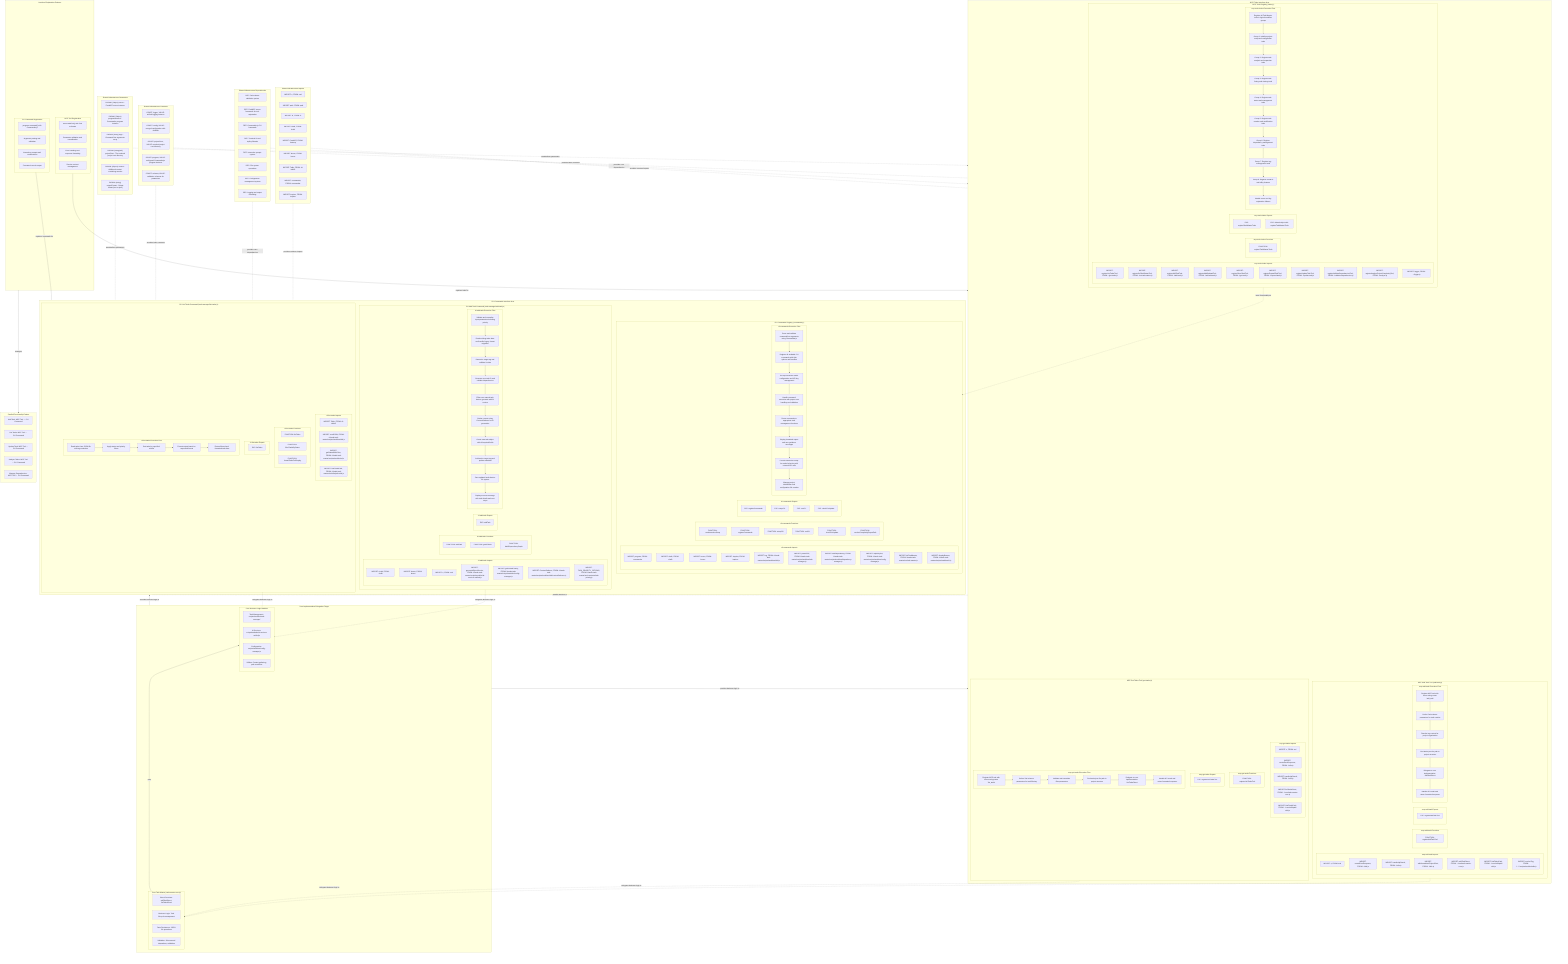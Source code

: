 flowchart TB
    %% SHARED INFRASTRUCTURE INHERITANCE - Interface Layer inherits from Shared Infrastructure
    subgraph SharedInfrastructureImports["Shared-Infrastructure-Imports"]
        SI1["IMPORT: z, FROM: zod"]
        SI2["IMPORT: path, FROM: path"]
        SI3["IMPORT: fs, FROM: fs"]
        SI4["IMPORT: chalk, FROM: chalk"]
        SI5["IMPORT: FastMCP, FROM: fastmcp"]
        SI6["IMPORT: boxen, FROM: boxen"]
        SI7["IMPORT: Table, FROM: cli-table3"]
        SI8["IMPORT: commander, FROM: commander"]
        SI9["IMPORT: inquirer, FROM: inquirer"]
    end
    
    subgraph SharedInfrastructureDependencies["Shared-Infrastructure-Dependencies"]
        SD1["DEP: Zod schema validation system"]
        SD2["DEP: FastMCP server framework for tool registration"]
        SD3["DEP: Commander.js CLI framework"]
        SD4["DEP: Terminal UI and styling libraries"]
        SD5["DEP: Interactive prompt system"]
        SD6["DEP: File system operations"]
        SD7["DEP: Configuration management system"]
        SD8["DEP: Logging and output formatting"]
    end
    
    subgraph SharedInfrastructureConstants["Shared-Infrastructure-Constants"]
        SC1["CONST: logger, VALUE: unified logging instance"]
        SC2["CONST: config, VALUE: merged configuration with defaults"]
        SC3["CONST: projectRoot, VALUE: resolved project root directory"]
        SC4["CONST: program, VALUE: configured Commander.js program instance"]
        SC5["CONST: schema, VALUE: validation schemas for parameters"]
    end
    
    subgraph SharedInfrastructureParameters["Shared-Infrastructure-Parameters"]
        SP1["PARAM: {Object} server - FastMCP server instance"]
        SP2["PARAM: {Object} programInstance - Commander program instance"]
        SP3["PARAM: {Array} argv - Command line arguments array"]
        SP4["PARAM: {string|null} projectRoot - The resolved project root directory"]
        SP5["PARAM: {Object} context - Additional context containing session"]
        SP6["PARAM: {string} outputFormat - Output format (text or json)"]
    end
    
    %% MCP TOOLS INTERFACE - Protocol interface for MCP clients
    subgraph MCPToolsInterface["MCP-Tools-Interface-Area"]
        subgraph mcpToolsIndex["MCP Tools Registry (index.js)"]
            subgraph mtiImports["mcp-tools-index-Imports"]
                MTII1["IMPORT: registerListTasksTool, FROM: ./get-tasks.js"]
                MTII2["IMPORT: registerSetTaskStatusTool, FROM: ./set-task-status.js"]
                MTII3["IMPORT: registerAddTaskTool, FROM: ./add-task.js"]
                MTII4["IMPORT: registerAddSubtaskTool, FROM: ./add-subtask.js"]
                MTII5["IMPORT: registerShowTaskTool, FROM: ./get-task.js"]
                MTII6["IMPORT: registerExpandTaskTool, FROM: ./expand-task.js"]
                MTII7["IMPORT: registerUpdateTaskTool, FROM: ./update-task.js"]
                MTII8["IMPORT: registerValidateDependenciesTool, FROM: ./validate-dependencies.js"]
                MTII9["IMPORT: registerAnalyzeProjectComplexityTool, FROM: ./analyze.js"]
                MTII10["IMPORT: logger, FROM: ../logger.js"]
            end
            
            subgraph mtiFunctions["mcp-tools-index-Functions"]
                MTIF1["FUNCTION: registerTaskMasterTools"]
            end
            
            subgraph mtiExports["mcp-tools-index-Exports"]
                MTIE1["EXP: registerTaskMasterTools"]
                MTIE2["EXP: default object with registerTaskMasterTools"]
            end
            
            subgraph mtiFlow["mcp-tools-index-Execution Flow"]
                MTIFL1["Register all Task Master tools in logical workflow groups"]
                MTIFL2["Group 1: Initialize project setup and configuration tools"]
                MTIFL3["Group 2: Register task analysis and expansion tools"]
                MTIFL4["Group 3: Register task listing and viewing tools"]
                MTIFL5["Group 4: Register task status and management tools"]
                MTIFL6["Group 5: Register task creation and modification tools"]
                MTIFL7["Group 6: Register dependency management tools"]
                MTIFL8["Group 7: Register tag management tools"]
                MTIFL9["Group 8: Register research and utility features"]
                MTIFL10["Handle errors and log registration failures"]
            end
        end
        
        subgraph mcpAddTask["MCP Add Task Tool (add-task.js)"]
            subgraph matImports["mcp-add-task-Imports"]
                MATI1["IMPORT: z, FROM: zod"]
                MATI2["IMPORT: createErrorResponse, FROM: ./utils.js"]
                MATI3["IMPORT: handleApiResult, FROM: ./utils.js"]
                MATI4["IMPORT: withNormalizedProjectRoot, FROM: ./utils.js"]
                MATI5["IMPORT: addTaskDirect, FROM: ../core/task-master-core.js"]
                MATI6["IMPORT: findTasksPath, FROM: ../core/utils/path-utils.js"]
                MATI7["IMPORT: resolveTag, FROM: ../../../scripts/modules/utils.js"]
            end
            
            subgraph matFunctions["mcp-add-task-Functions"]
                MATF1["FUNCTION: registerAddTaskTool"]
            end
            
            subgraph matExports["mcp-add-task-Exports"]
                MATE1["EXP: registerAddTaskTool"]
            end
            
            subgraph matFlow["mcp-add-task-Execution Flow"]
                MATFL1["Register MCP tool with server using name 'add_task'"]
                MATFL2["Define Zod schema parameters for task creation"]
                MATFL3["Resolve tag context for project organization"]
                MATFL4["Find tasks.json file path in project structure"]
                MATFL5["Delegate to core implementation: addTaskDirect"]
                MATFL6["Handle API result and return formatted response"]
            end
        end
        
        subgraph mcpGetTasks["MCP Get Tasks Tool (get-tasks.js)"]
            subgraph mgtImports["mcp-get-tasks-Imports"]
                MGTI1["IMPORT: z, FROM: zod"]
                MGTI2["IMPORT: createErrorResponse, FROM: ./utils.js"]
                MGTI3["IMPORT: handleApiResult, FROM: ./utils.js"]
                MGTI4["IMPORT: listTasksDirect, FROM: ../core/task-master-core.js"]
                MGTI5["IMPORT: findTasksPath, FROM: ../core/utils/path-utils.js"]
            end
            
            subgraph mgtFunctions["mcp-get-tasks-Functions"]
                MGTF1["FUNCTION: registerListTasksTool"]
            end
            
            subgraph mgtExports["mcp-get-tasks-Exports"]
                MGTE1["EXP: registerListTasksTool"]
            end
            
            subgraph mgtFlow["mcp-get-tasks-Execution Flow"]
                MGTFL1["Register MCP tool with server using name 'list_tasks'"]
                MGTFL2["Define Zod schema parameters for task filtering"]
                MGTFL3["Validate and normalize filter parameters"]
                MGTFL4["Find tasks.json file path in project structure"]
                MGTFL5["Delegate to core implementation: listTasksDirect"]
                MGTFL6["Handle API result and return formatted response"]
            end
        end
    end
    
    %% CLI COMMANDS INTERFACE - Command-line interface for users
    subgraph CLICommandsInterface["CLI-Commands-Interface-Area"]
        subgraph cliCommands["CLI Commands Registry (commands.js)"]
            subgraph ccImports["cli-commands-Imports"]
                CCI1["IMPORT: program, FROM: commander"]
                CCI2["IMPORT: chalk, FROM: chalk"]
                CCI3["IMPORT: boxen, FROM: boxen"]
                CCI4["IMPORT: inquirer, FROM: inquirer"]
                CCI5["IMPORT: log, FROM: /claude-task-master/scripts/modules/utils.js"]
                CCI6["IMPORT: parsePRD, FROM: /claude-task-master/scripts/modules/task-manager.js"]
                CCI7["IMPORT: addDependency, FROM: /claude-task-master/scripts/modules/dependency-manager.js"]
                CCI8["IMPORT: isApiKeySet, FROM: /claude-task-master/scripts/modules/config-manager.js"]
                CCI9["IMPORT: initTaskMaster, FROM: /claude-task-master/src/task-master.js"]
                CCI10["IMPORT: displayBanner, FROM: /claude-task-master/scripts/modules/ui.js"]
            end
            
            subgraph ccFunctions["cli-commands-Functions"]
                CCF1["FUNCTION: runInteractiveSetup"]
                CCF2["FUNCTION: registerCommands"]
                CCF3["FUNCTION: setupCLI"]
                CCF4["FUNCTION: runCLI"]
                CCF5["FUNCTION: checkForUpdate"]
                CCF6["FUNCTION: resolveComplexityReportPath"]
            end
            
            subgraph ccExports["cli-commands-Exports"]
                CCE1["EXP: registerCommands"]
                CCE2["EXP: setupCLI"]
                CCE3["EXP: runCLI"]
                CCE4["EXP: checkForUpdate"]
            end
            
            subgraph ccFlow["cli-commands-Execution Flow"]
                CCFL1["Parse and validate command line arguments using Commander.js"]
                CCFL2["Register all available CLI commands with their options and handlers"]
                CCFL3["Set up interactive model configuration and API key management"]
                CCFL4["Handle command execution with proper error handling and validation"]
                CCFL5["Route commands to appropriate task management functions"]
                CCFL6["Display formatted output and user guidance messages"]
                CCFL7["Provide interactive setup for model selection with external API calls"]
                CCFL8["Manage project initialization and configuration file creation"]
            end
        end
        
        subgraph cliAddTask["CLI Add Task Command (task-manager/add-task.js)"]
            subgraph catImports["cli-add-task-Imports"]
                CATI1["IMPORT: chalk, FROM: chalk"]
                CATI2["IMPORT: boxen, FROM: boxen"]
                CATI3["IMPORT: z, FROM: zod"]
                CATI4["IMPORT: generateObjectService, FROM: /claude-task-master/scripts/modules/ai-services-unified.js"]
                CATI5["IMPORT: getDefaultPriority, FROM: /claude-task-master/scripts/modules/config-manager.js"]
                CATI6["IMPORT: ContextGatherer, FROM: /claude-task-master/scripts/modules/utils/contextGatherer.js"]
                CATI7["IMPORT: TASK_PRIORITY_OPTIONS, FROM: /claude-task-master/src/constants/task-priority.js"]
            end
            
            subgraph catFunctions["cli-add-task-Functions"]
                CATF1["FUNCTION: addTask"]
                CATF2["FUNCTION: getAllTasks"]
                CATF3["FUNCTION: buildDependencyGraph"]
            end
            
            subgraph catExports["cli-add-task-Exports"]
                CATE1["EXP: addTask"]
            end
            
            subgraph catFlow["cli-add-task-Execution Flow"]
                CATFL1["Validate and normalize input parameters including priority"]
                CATFL2["Read existing tasks data and handle legacy format migration"]
                CATFL3["Determine target tag and validate it exists"]
                CATFL4["Generate next task ID and validate dependencies"]
                CATFL5["Either use manual task data or generate with AI service"]
                CATFL6["Gather context using ContextGatherer for AI generation"]
                CATFL7["Create new task object with all required fields"]
                CATFL8["Add task to target tag and update metadata"]
                CATFL9["Save updated tasks data to file system"]
                CATFL10["Display success message with task details and next steps"]
            end
        end
        
        subgraph cliListTasks["CLI List Tasks Command (task-manager/list-tasks.js)"]
            subgraph cltImports["cli-list-tasks-Imports"]
                CLTI1["IMPORT: Table, FROM: cli-table3"]
                CLTI2["IMPORT: readJSON, FROM: /claude-task-master/scripts/modules/utils.js"]
                CLTI3["IMPORT: getStatusWithColor, FROM: /claude-task-master/scripts/modules/ui.js"]
                CLTI4["IMPORT: findTasksPath, FROM: /claude-task-master/src/utils/path-utils.js"]
            end
            
            subgraph cltFunctions["cli-list-tasks-Functions"]
                CLTF1["FUNCTION: listTasks"]
                CLTF2["FUNCTION: filterTasksByStatus"]
                CLTF3["FUNCTION: formatTasksForDisplay"]
            end
            
            subgraph cltExports["cli-list-tasks-Exports"]
                CLTE1["EXP: listTasks"]
            end
            
            subgraph cltFlow["cli-list-tasks-Execution Flow"]
                CLTFL1["Read tasks from JSON file with tag resolution"]
                CLTFL2["Apply status and priority filters"]
                CLTFL3["Sort tasks by specified criteria"]
                CLTFL4["Format output based on requested format"]
                CLTFL5["Return filtered and formatted task data"]
            end
        end
    end
    
    %% CORE IMPLEMENTATION DELEGATION - Show delegation to core business logic
    subgraph CoreImplementationDelegation["Core-Implementation-Delegation-Target"]
        subgraph coreTaskMaster["Core Task Master (task-master-core.js)"]
            CTMI1["Direct Functions: addTaskDirect, listTasksDirect"]
            CTMI2["Business Logic: Task lifecycle management"]
            CTMI3["Data Persistence: JSON file operations"]
            CTMI4["Validation: Schema and dependency validation"]
        end
        
        subgraph coreBusinessLogic["Core Business Logic Modules"]
            CBLI1["Task Management: scripts/modules/task-manager/"]
            CBLI2["AI Services: scripts/modules/ai-services-unified.js"]
            CBLI3["Configuration: scripts/modules/config-manager.js"]
            CBLI4["Utilities: Context gathering, path resolution"]
        end
    end
    
    %% PARALLEL FUNCTIONALITY PATTERN - Show same operations through different interfaces
    subgraph ParallelFunctionality["Parallel-Functionality-Pattern"]
        PF1["Add Task: MCP Tool ↔ CLI Command"]
        PF2["List Tasks: MCP Tool ↔ CLI Command"]
        PF3["Update Task: MCP Tool ↔ CLI Command"]
        PF4["Analyze Tasks: MCP Tool ↔ CLI Command"]
        PF5["Manage Dependencies: MCP Tool ↔ CLI Command"]
    end
    
    %% INTERFACE REGISTRATION PATTERNS
    subgraph InterfaceRegistration["Interface-Registration-Patterns"]
        subgraph mcpRegistration["MCP Tool Registration"]
            MR1["server.addTool() with Zod schemas"]
            MR2["Parameter validation and normalization"]
            MR3["Error handling and response formatting"]
            MR4["Session context management"]
        end
        
        subgraph cliRegistration["CLI Command Registration"]
            CR1["program.command() with Commander.js"]
            CR2["Argument parsing and validation"]
            CR3["Interactive prompts and confirmations"]
            CR4["Formatted console output"]
        end
    end
    
    %% SHARED INFRASTRUCTURE INHERITANCE RELATIONSHIPS
    SharedInfrastructureImports -.->|"provides common imports"| MCPToolsInterface
    SharedInfrastructureImports -.->|"provides common imports"| CLICommandsInterface
    
    SharedInfrastructureDependencies -.->|"provides core dependencies"| MCPToolsInterface
    SharedInfrastructureDependencies -.->|"provides core dependencies"| CLICommandsInterface
    
    SharedInfrastructureConstants -.->|"provides base constants"| MCPToolsInterface
    SharedInfrastructureConstants -.->|"provides base constants"| CLICommandsInterface
    
    SharedInfrastructureParameters -.->|"standardizes parameters"| MCPToolsInterface
    SharedInfrastructureParameters -.->|"standardizes parameters"| CLICommandsInterface
    
    %% DELEGATION RELATIONSHIPS - Both interfaces delegate to same core implementation
    mcpAddTask -.->|"delegates business logic to"| coreTaskMaster
    mcpGetTasks -.->|"delegates business logic to"| coreTaskMaster
    cliAddTask -.->|"delegates business logic to"| coreBusinessLogic
    cliListTasks -.->|"delegates business logic to"| coreBusinessLogic
    
    %% INTERFACE COORDINATION - Show parallel access patterns
    MCPToolsInterface -.->|"parallel interface to"| CLICommandsInterface
    mcpToolsIndex -.->|"same functionality as"| cliCommands
    
    %% CORE IMPLEMENTATION RELATIONSHIPS
    coreTaskMaster -->|"uses"| coreBusinessLogic
    CoreImplementationDelegation -->|"provides business logic to"| MCPToolsInterface
    CoreImplementationDelegation -->|"provides business logic to"| CLICommandsInterface
    
    %% REGISTRATION PATTERN RELATIONSHIPS
    mcpRegistration -->|"registers tools for"| MCPToolsInterface
    cliRegistration -->|"registers commands for"| CLICommandsInterface
    InterfaceRegistration -->|"manages"| ParallelFunctionality
    
    %% EXECUTION FLOW CONNECTIONS
    MTIFL1 --> MTIFL2
    MTIFL2 --> MTIFL3
    MTIFL3 --> MTIFL4
    MTIFL4 --> MTIFL5
    MTIFL5 --> MTIFL6
    MTIFL6 --> MTIFL7
    MTIFL7 --> MTIFL8
    MTIFL8 --> MTIFL9
    MTIFL9 --> MTIFL10
    
    MATFL1 --> MATFL2
    MATFL2 --> MATFL3
    MATFL3 --> MATFL4
    MATFL4 --> MATFL5
    MATFL5 --> MATFL6
    
    MGTFL1 --> MGTFL2
    MGTFL2 --> MGTFL3
    MGTFL3 --> MGTFL4
    MGTFL4 --> MGTFL5
    MGTFL5 --> MGTFL6
    
    CCFL1 --> CCFL2
    CCFL2 --> CCFL3
    CCFL3 --> CCFL4
    CCFL4 --> CCFL5
    CCFL5 --> CCFL6
    CCFL6 --> CCFL7
    CCFL7 --> CCFL8
    
    CATFL1 --> CATFL2
    CATFL2 --> CATFL3
    CATFL3 --> CATFL4
    CATFL4 --> CATFL5
    CATFL5 --> CATFL6
    CATFL6 --> CATFL7
    CATFL7 --> CATFL8
    CATFL8 --> CATFL9
    CATFL9 --> CATFL10
    
    CLTFL1 --> CLTFL2
    CLTFL2 --> CLTFL3
    CLTFL3 --> CLTFL4
    CLTFL4 --> CLTFL5